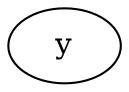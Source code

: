 digraph G {
fontsize = 50
2[label = "y"]
}                                                                                                             }